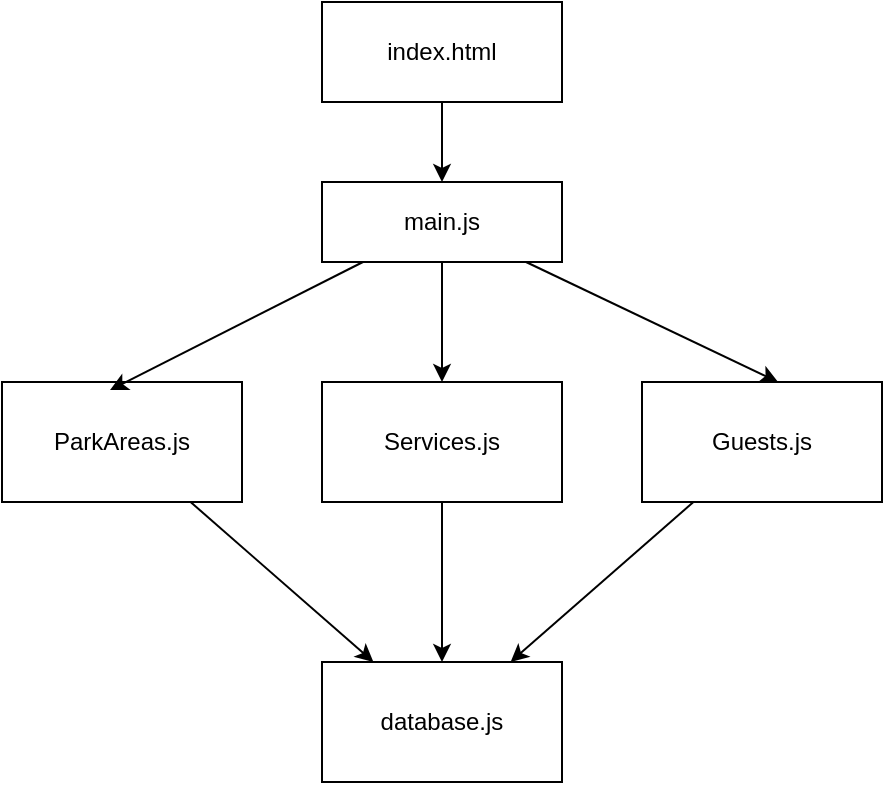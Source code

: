 <mxfile>
    <diagram id="P5dtmJw7xDvngOi4PmCZ" name="Page-1">
        <mxGraphModel dx="678" dy="390" grid="1" gridSize="10" guides="1" tooltips="1" connect="1" arrows="1" fold="1" page="1" pageScale="1" pageWidth="850" pageHeight="1100" math="0" shadow="0">
            <root>
                <mxCell id="0"/>
                <mxCell id="1" parent="0"/>
                <mxCell id="2" value="database.js" style="whiteSpace=wrap;html=1;" parent="1" vertex="1">
                    <mxGeometry x="300" y="330" width="120" height="60" as="geometry"/>
                </mxCell>
                <mxCell id="15" style="edgeStyle=none;html=1;entryX=0.5;entryY=0;entryDx=0;entryDy=0;" edge="1" parent="1" source="4" target="14">
                    <mxGeometry relative="1" as="geometry"/>
                </mxCell>
                <mxCell id="4" value="main.js" style="whiteSpace=wrap;html=1;" parent="1" vertex="1">
                    <mxGeometry x="300" y="90" width="120" height="40" as="geometry"/>
                </mxCell>
                <mxCell id="10" style="edgeStyle=none;html=1;" parent="1" source="5" target="2" edge="1">
                    <mxGeometry relative="1" as="geometry"/>
                </mxCell>
                <mxCell id="5" value="ParkAreas.js" style="whiteSpace=wrap;html=1;" parent="1" vertex="1">
                    <mxGeometry x="140" y="190" width="120" height="60" as="geometry"/>
                </mxCell>
                <mxCell id="11" style="edgeStyle=none;html=1;" parent="1" source="7" target="2" edge="1">
                    <mxGeometry relative="1" as="geometry"/>
                </mxCell>
                <mxCell id="7" value="Guests.js" style="whiteSpace=wrap;html=1;" parent="1" vertex="1">
                    <mxGeometry x="460" y="190" width="120" height="60" as="geometry"/>
                </mxCell>
                <mxCell id="8" style="edgeStyle=none;html=1;entryX=0.45;entryY=0.067;entryDx=0;entryDy=0;entryPerimeter=0;" parent="1" source="4" target="5" edge="1">
                    <mxGeometry relative="1" as="geometry"/>
                </mxCell>
                <mxCell id="9" style="edgeStyle=none;html=1;entryX=0.567;entryY=0;entryDx=0;entryDy=0;entryPerimeter=0;" parent="1" source="4" target="7" edge="1">
                    <mxGeometry relative="1" as="geometry"/>
                </mxCell>
                <mxCell id="13" style="edgeStyle=none;html=1;" parent="1" source="12" target="4" edge="1">
                    <mxGeometry relative="1" as="geometry"/>
                </mxCell>
                <mxCell id="12" value="index.html" style="whiteSpace=wrap;html=1;" parent="1" vertex="1">
                    <mxGeometry x="300" width="120" height="50" as="geometry"/>
                </mxCell>
                <mxCell id="16" style="edgeStyle=none;html=1;" edge="1" parent="1" source="14" target="2">
                    <mxGeometry relative="1" as="geometry"/>
                </mxCell>
                <mxCell id="14" value="Services.js" style="whiteSpace=wrap;html=1;" vertex="1" parent="1">
                    <mxGeometry x="300" y="190" width="120" height="60" as="geometry"/>
                </mxCell>
            </root>
        </mxGraphModel>
    </diagram>
</mxfile>
